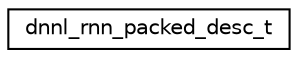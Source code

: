 digraph "Graphical Class Hierarchy"
{
 // LATEX_PDF_SIZE
  edge [fontname="Helvetica",fontsize="10",labelfontname="Helvetica",labelfontsize="10"];
  node [fontname="Helvetica",fontsize="10",shape=record];
  rankdir="LR";
  Node0 [label="dnnl_rnn_packed_desc_t",height=0.2,width=0.4,color="black", fillcolor="white", style="filled",URL="$structdnnl__rnn__packed__desc__t.html",tooltip="Description of tensor of packed weights for rnn."];
}
